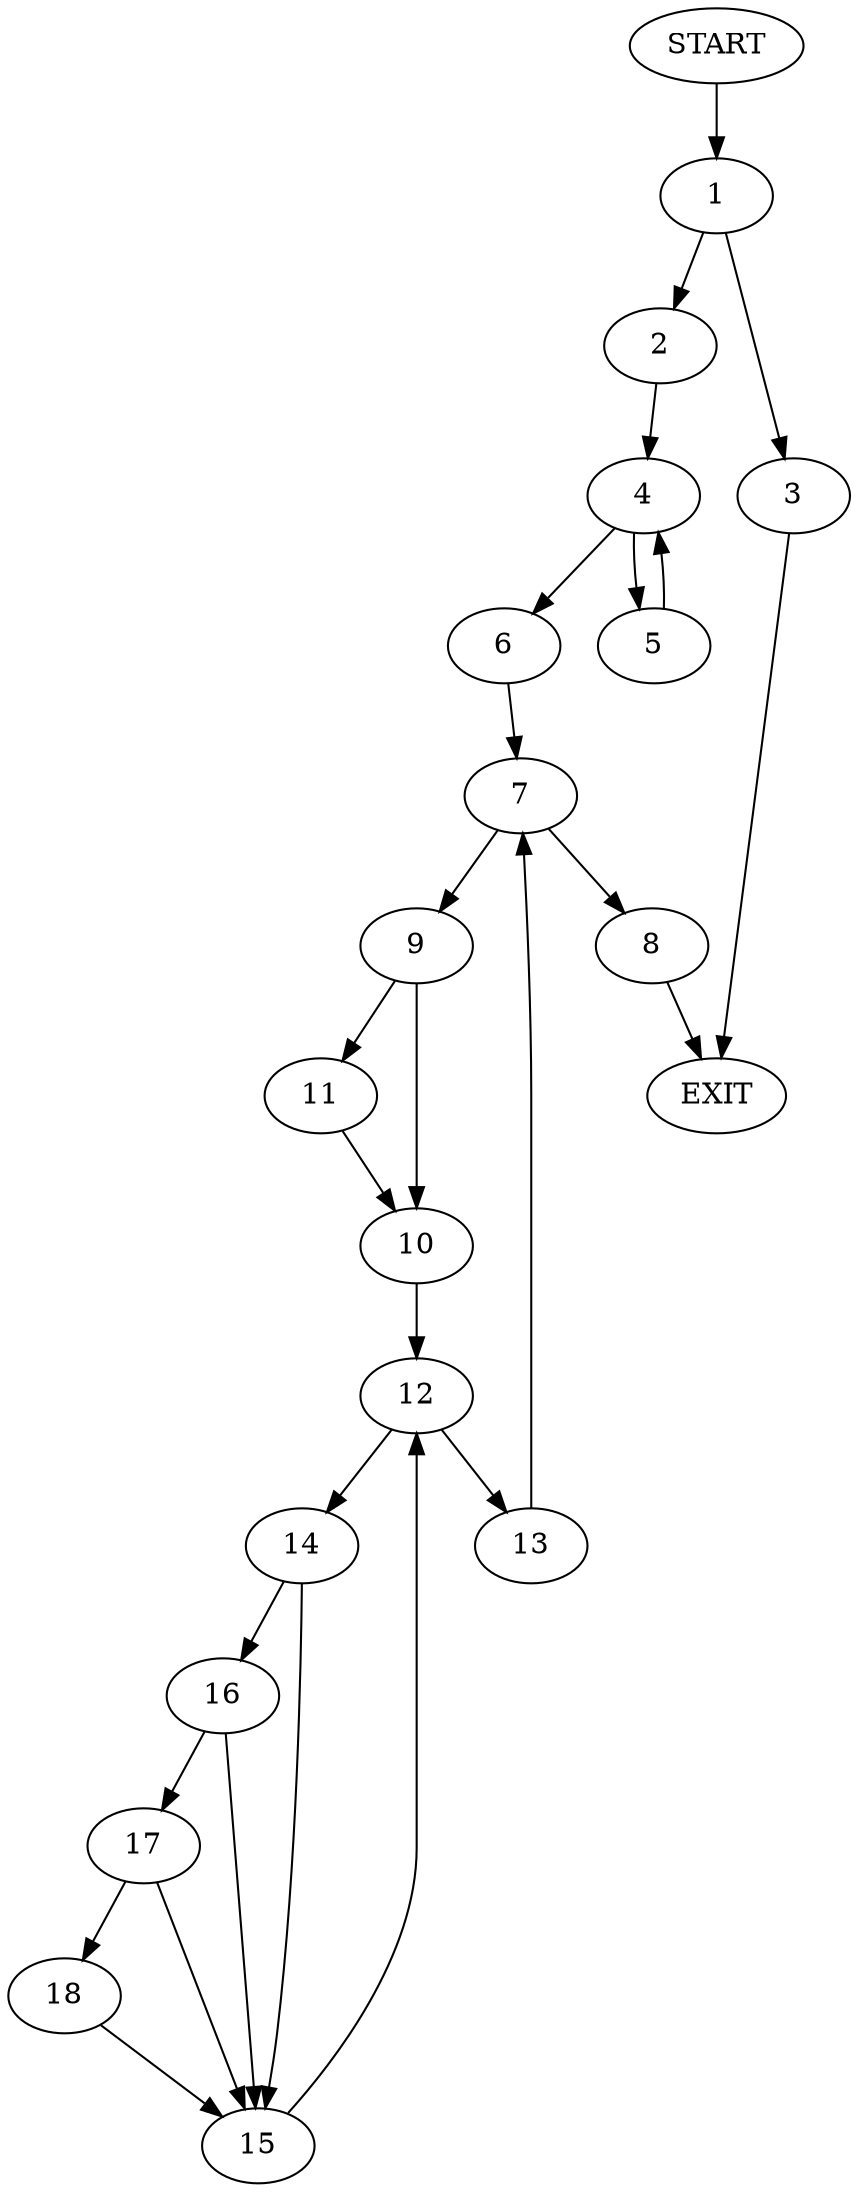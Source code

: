 digraph {
0 [label="START"]
19 [label="EXIT"]
0 -> 1
1 -> 2
1 -> 3
3 -> 19
2 -> 4
4 -> 5
4 -> 6
6 -> 7
5 -> 4
7 -> 8
7 -> 9
8 -> 19
9 -> 10
9 -> 11
11 -> 10
10 -> 12
12 -> 13
12 -> 14
13 -> 7
14 -> 15
14 -> 16
15 -> 12
16 -> 15
16 -> 17
17 -> 15
17 -> 18
18 -> 15
}
